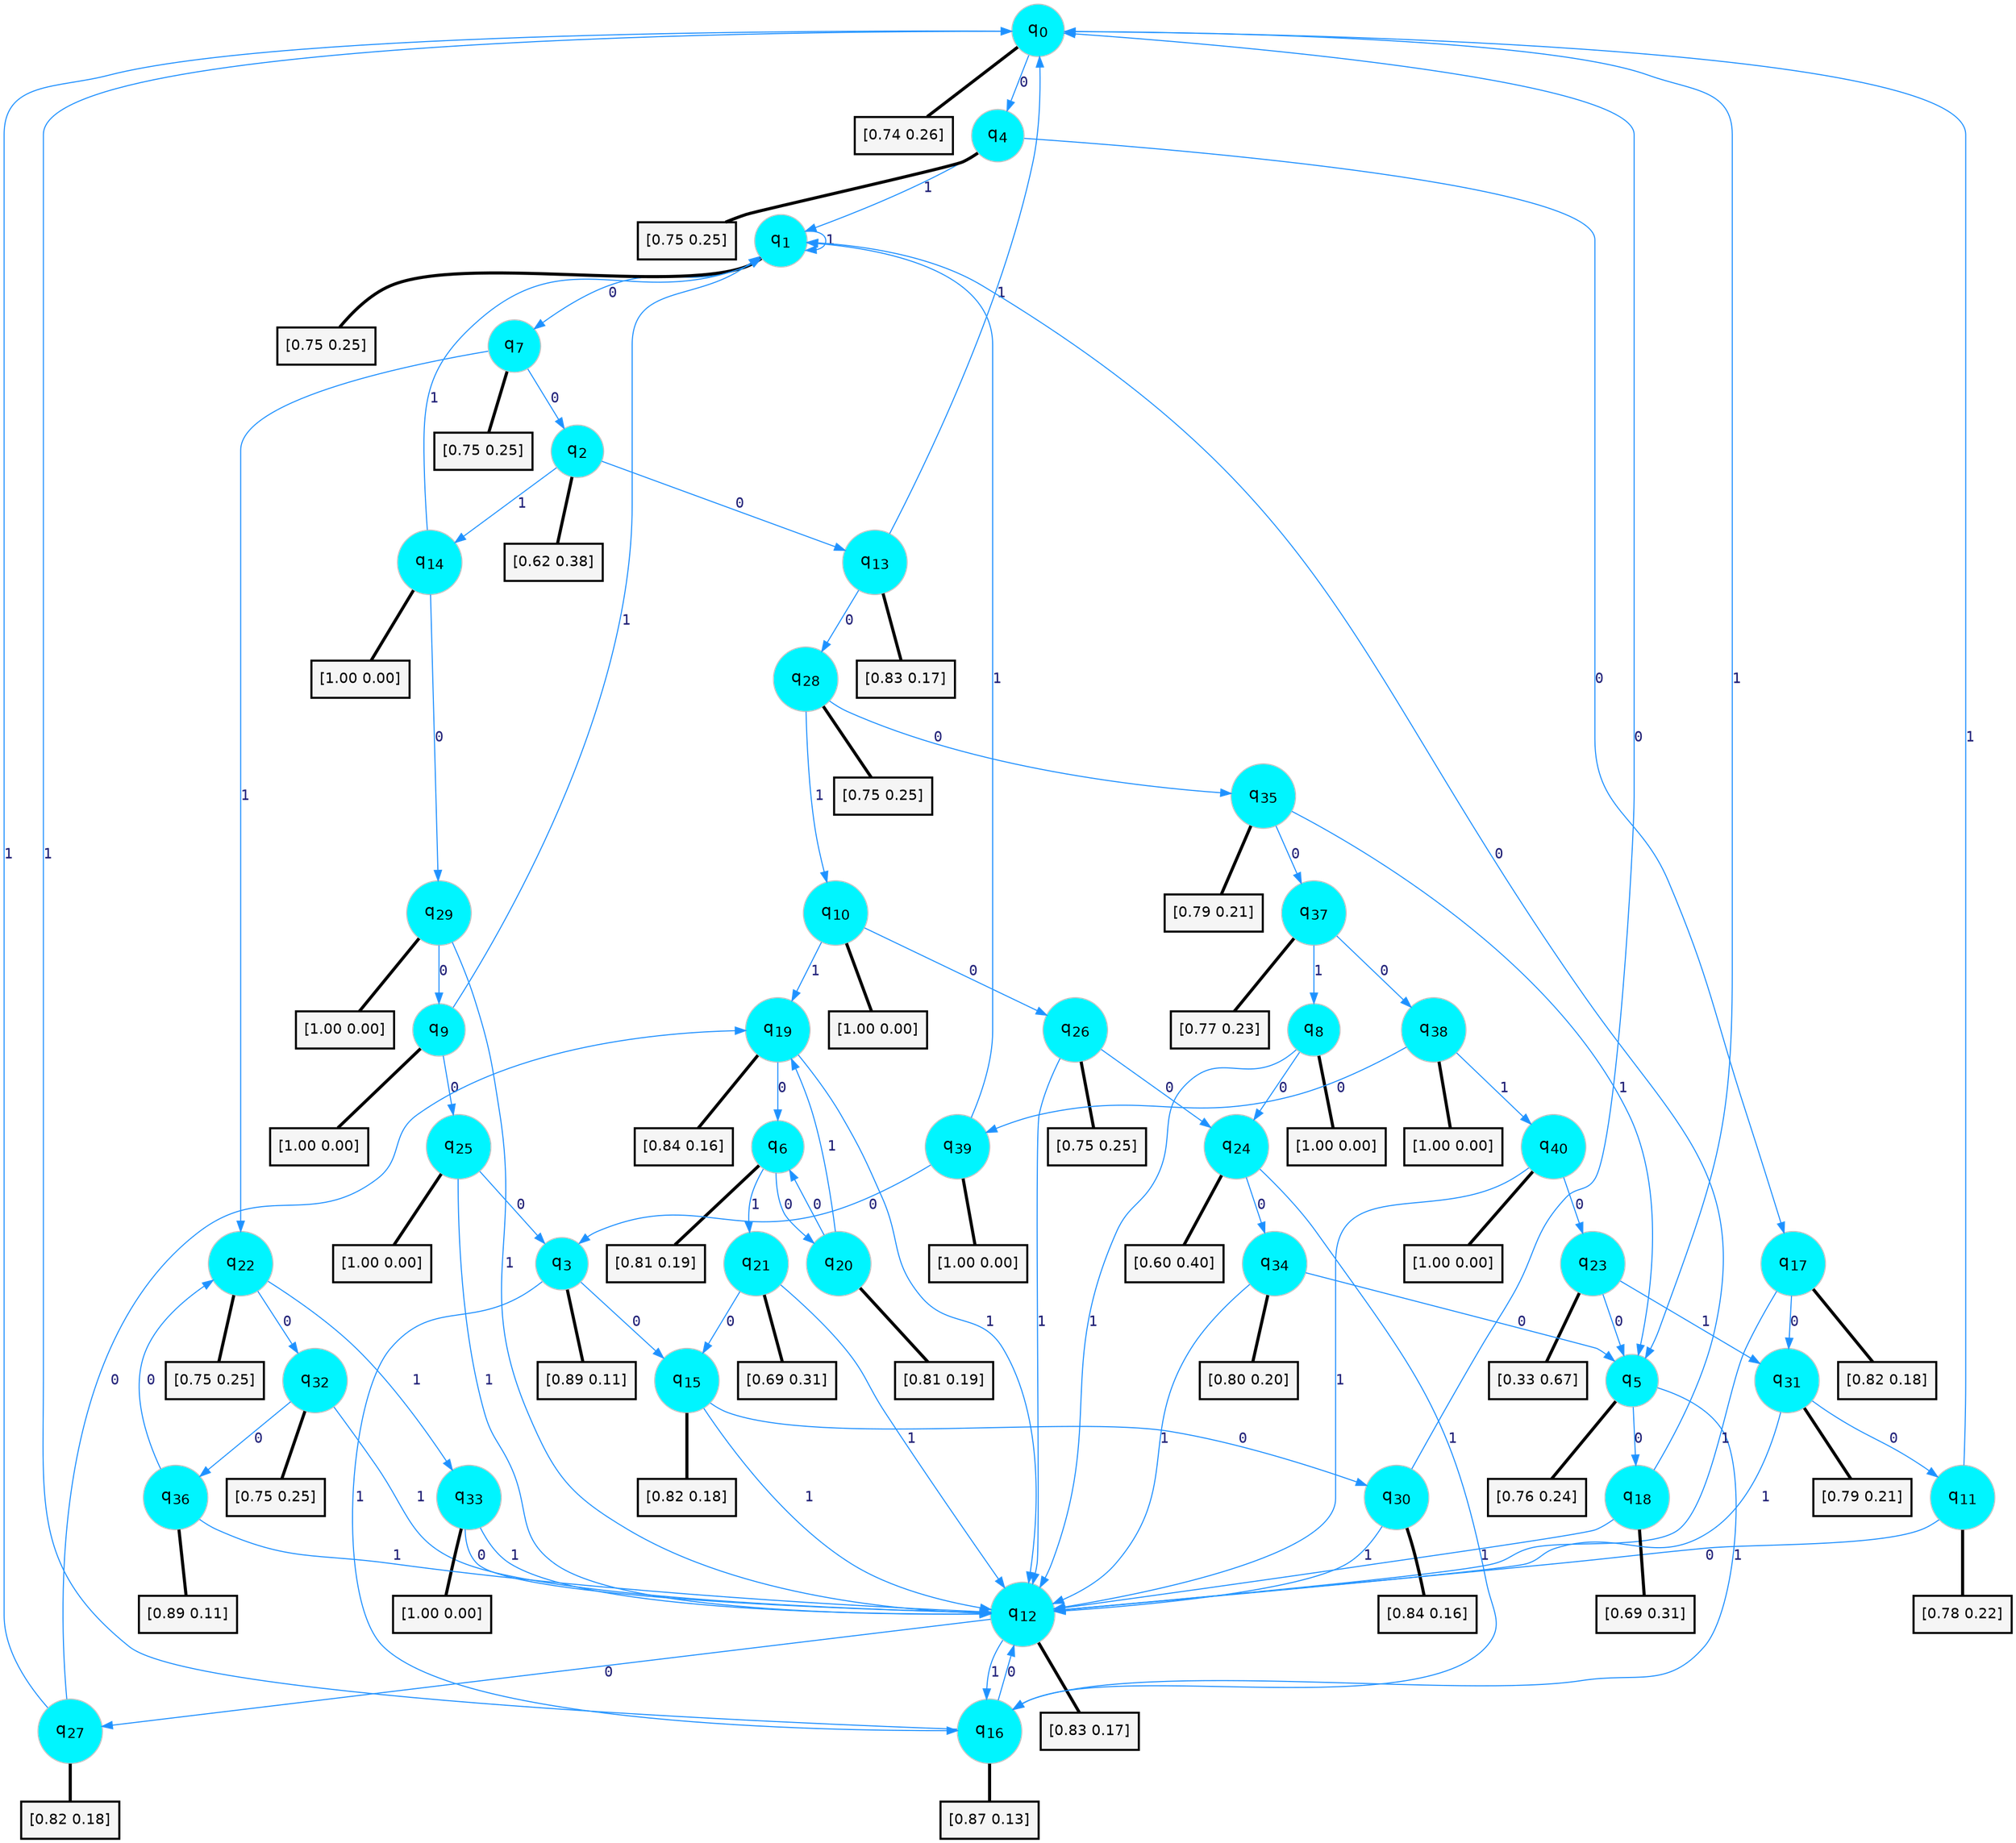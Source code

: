 digraph G {
graph [
bgcolor=transparent, dpi=300, rankdir=TD, size="40,25"];
node [
color=gray, fillcolor=turquoise1, fontcolor=black, fontname=Helvetica, fontsize=16, fontweight=bold, shape=circle, style=filled];
edge [
arrowsize=1, color=dodgerblue1, fontcolor=midnightblue, fontname=courier, fontweight=bold, penwidth=1, style=solid, weight=20];
0[label=<q<SUB>0</SUB>>];
1[label=<q<SUB>1</SUB>>];
2[label=<q<SUB>2</SUB>>];
3[label=<q<SUB>3</SUB>>];
4[label=<q<SUB>4</SUB>>];
5[label=<q<SUB>5</SUB>>];
6[label=<q<SUB>6</SUB>>];
7[label=<q<SUB>7</SUB>>];
8[label=<q<SUB>8</SUB>>];
9[label=<q<SUB>9</SUB>>];
10[label=<q<SUB>10</SUB>>];
11[label=<q<SUB>11</SUB>>];
12[label=<q<SUB>12</SUB>>];
13[label=<q<SUB>13</SUB>>];
14[label=<q<SUB>14</SUB>>];
15[label=<q<SUB>15</SUB>>];
16[label=<q<SUB>16</SUB>>];
17[label=<q<SUB>17</SUB>>];
18[label=<q<SUB>18</SUB>>];
19[label=<q<SUB>19</SUB>>];
20[label=<q<SUB>20</SUB>>];
21[label=<q<SUB>21</SUB>>];
22[label=<q<SUB>22</SUB>>];
23[label=<q<SUB>23</SUB>>];
24[label=<q<SUB>24</SUB>>];
25[label=<q<SUB>25</SUB>>];
26[label=<q<SUB>26</SUB>>];
27[label=<q<SUB>27</SUB>>];
28[label=<q<SUB>28</SUB>>];
29[label=<q<SUB>29</SUB>>];
30[label=<q<SUB>30</SUB>>];
31[label=<q<SUB>31</SUB>>];
32[label=<q<SUB>32</SUB>>];
33[label=<q<SUB>33</SUB>>];
34[label=<q<SUB>34</SUB>>];
35[label=<q<SUB>35</SUB>>];
36[label=<q<SUB>36</SUB>>];
37[label=<q<SUB>37</SUB>>];
38[label=<q<SUB>38</SUB>>];
39[label=<q<SUB>39</SUB>>];
40[label=<q<SUB>40</SUB>>];
41[label="[0.74 0.26]", shape=box,fontcolor=black, fontname=Helvetica, fontsize=14, penwidth=2, fillcolor=whitesmoke,color=black];
42[label="[0.75 0.25]", shape=box,fontcolor=black, fontname=Helvetica, fontsize=14, penwidth=2, fillcolor=whitesmoke,color=black];
43[label="[0.62 0.38]", shape=box,fontcolor=black, fontname=Helvetica, fontsize=14, penwidth=2, fillcolor=whitesmoke,color=black];
44[label="[0.89 0.11]", shape=box,fontcolor=black, fontname=Helvetica, fontsize=14, penwidth=2, fillcolor=whitesmoke,color=black];
45[label="[0.75 0.25]", shape=box,fontcolor=black, fontname=Helvetica, fontsize=14, penwidth=2, fillcolor=whitesmoke,color=black];
46[label="[0.76 0.24]", shape=box,fontcolor=black, fontname=Helvetica, fontsize=14, penwidth=2, fillcolor=whitesmoke,color=black];
47[label="[0.81 0.19]", shape=box,fontcolor=black, fontname=Helvetica, fontsize=14, penwidth=2, fillcolor=whitesmoke,color=black];
48[label="[0.75 0.25]", shape=box,fontcolor=black, fontname=Helvetica, fontsize=14, penwidth=2, fillcolor=whitesmoke,color=black];
49[label="[1.00 0.00]", shape=box,fontcolor=black, fontname=Helvetica, fontsize=14, penwidth=2, fillcolor=whitesmoke,color=black];
50[label="[1.00 0.00]", shape=box,fontcolor=black, fontname=Helvetica, fontsize=14, penwidth=2, fillcolor=whitesmoke,color=black];
51[label="[1.00 0.00]", shape=box,fontcolor=black, fontname=Helvetica, fontsize=14, penwidth=2, fillcolor=whitesmoke,color=black];
52[label="[0.78 0.22]", shape=box,fontcolor=black, fontname=Helvetica, fontsize=14, penwidth=2, fillcolor=whitesmoke,color=black];
53[label="[0.83 0.17]", shape=box,fontcolor=black, fontname=Helvetica, fontsize=14, penwidth=2, fillcolor=whitesmoke,color=black];
54[label="[0.83 0.17]", shape=box,fontcolor=black, fontname=Helvetica, fontsize=14, penwidth=2, fillcolor=whitesmoke,color=black];
55[label="[1.00 0.00]", shape=box,fontcolor=black, fontname=Helvetica, fontsize=14, penwidth=2, fillcolor=whitesmoke,color=black];
56[label="[0.82 0.18]", shape=box,fontcolor=black, fontname=Helvetica, fontsize=14, penwidth=2, fillcolor=whitesmoke,color=black];
57[label="[0.87 0.13]", shape=box,fontcolor=black, fontname=Helvetica, fontsize=14, penwidth=2, fillcolor=whitesmoke,color=black];
58[label="[0.82 0.18]", shape=box,fontcolor=black, fontname=Helvetica, fontsize=14, penwidth=2, fillcolor=whitesmoke,color=black];
59[label="[0.69 0.31]", shape=box,fontcolor=black, fontname=Helvetica, fontsize=14, penwidth=2, fillcolor=whitesmoke,color=black];
60[label="[0.84 0.16]", shape=box,fontcolor=black, fontname=Helvetica, fontsize=14, penwidth=2, fillcolor=whitesmoke,color=black];
61[label="[0.81 0.19]", shape=box,fontcolor=black, fontname=Helvetica, fontsize=14, penwidth=2, fillcolor=whitesmoke,color=black];
62[label="[0.69 0.31]", shape=box,fontcolor=black, fontname=Helvetica, fontsize=14, penwidth=2, fillcolor=whitesmoke,color=black];
63[label="[0.75 0.25]", shape=box,fontcolor=black, fontname=Helvetica, fontsize=14, penwidth=2, fillcolor=whitesmoke,color=black];
64[label="[0.33 0.67]", shape=box,fontcolor=black, fontname=Helvetica, fontsize=14, penwidth=2, fillcolor=whitesmoke,color=black];
65[label="[0.60 0.40]", shape=box,fontcolor=black, fontname=Helvetica, fontsize=14, penwidth=2, fillcolor=whitesmoke,color=black];
66[label="[1.00 0.00]", shape=box,fontcolor=black, fontname=Helvetica, fontsize=14, penwidth=2, fillcolor=whitesmoke,color=black];
67[label="[0.75 0.25]", shape=box,fontcolor=black, fontname=Helvetica, fontsize=14, penwidth=2, fillcolor=whitesmoke,color=black];
68[label="[0.82 0.18]", shape=box,fontcolor=black, fontname=Helvetica, fontsize=14, penwidth=2, fillcolor=whitesmoke,color=black];
69[label="[0.75 0.25]", shape=box,fontcolor=black, fontname=Helvetica, fontsize=14, penwidth=2, fillcolor=whitesmoke,color=black];
70[label="[1.00 0.00]", shape=box,fontcolor=black, fontname=Helvetica, fontsize=14, penwidth=2, fillcolor=whitesmoke,color=black];
71[label="[0.84 0.16]", shape=box,fontcolor=black, fontname=Helvetica, fontsize=14, penwidth=2, fillcolor=whitesmoke,color=black];
72[label="[0.79 0.21]", shape=box,fontcolor=black, fontname=Helvetica, fontsize=14, penwidth=2, fillcolor=whitesmoke,color=black];
73[label="[0.75 0.25]", shape=box,fontcolor=black, fontname=Helvetica, fontsize=14, penwidth=2, fillcolor=whitesmoke,color=black];
74[label="[1.00 0.00]", shape=box,fontcolor=black, fontname=Helvetica, fontsize=14, penwidth=2, fillcolor=whitesmoke,color=black];
75[label="[0.80 0.20]", shape=box,fontcolor=black, fontname=Helvetica, fontsize=14, penwidth=2, fillcolor=whitesmoke,color=black];
76[label="[0.79 0.21]", shape=box,fontcolor=black, fontname=Helvetica, fontsize=14, penwidth=2, fillcolor=whitesmoke,color=black];
77[label="[0.89 0.11]", shape=box,fontcolor=black, fontname=Helvetica, fontsize=14, penwidth=2, fillcolor=whitesmoke,color=black];
78[label="[0.77 0.23]", shape=box,fontcolor=black, fontname=Helvetica, fontsize=14, penwidth=2, fillcolor=whitesmoke,color=black];
79[label="[1.00 0.00]", shape=box,fontcolor=black, fontname=Helvetica, fontsize=14, penwidth=2, fillcolor=whitesmoke,color=black];
80[label="[1.00 0.00]", shape=box,fontcolor=black, fontname=Helvetica, fontsize=14, penwidth=2, fillcolor=whitesmoke,color=black];
81[label="[1.00 0.00]", shape=box,fontcolor=black, fontname=Helvetica, fontsize=14, penwidth=2, fillcolor=whitesmoke,color=black];
0->4 [label=0];
0->5 [label=1];
0->41 [arrowhead=none, penwidth=3,color=black];
1->7 [label=0];
1->1 [label=1];
1->42 [arrowhead=none, penwidth=3,color=black];
2->13 [label=0];
2->14 [label=1];
2->43 [arrowhead=none, penwidth=3,color=black];
3->15 [label=0];
3->16 [label=1];
3->44 [arrowhead=none, penwidth=3,color=black];
4->17 [label=0];
4->1 [label=1];
4->45 [arrowhead=none, penwidth=3,color=black];
5->18 [label=0];
5->16 [label=1];
5->46 [arrowhead=none, penwidth=3,color=black];
6->20 [label=0];
6->21 [label=1];
6->47 [arrowhead=none, penwidth=3,color=black];
7->2 [label=0];
7->22 [label=1];
7->48 [arrowhead=none, penwidth=3,color=black];
8->24 [label=0];
8->12 [label=1];
8->49 [arrowhead=none, penwidth=3,color=black];
9->25 [label=0];
9->1 [label=1];
9->50 [arrowhead=none, penwidth=3,color=black];
10->26 [label=0];
10->19 [label=1];
10->51 [arrowhead=none, penwidth=3,color=black];
11->12 [label=0];
11->0 [label=1];
11->52 [arrowhead=none, penwidth=3,color=black];
12->27 [label=0];
12->16 [label=1];
12->53 [arrowhead=none, penwidth=3,color=black];
13->28 [label=0];
13->0 [label=1];
13->54 [arrowhead=none, penwidth=3,color=black];
14->29 [label=0];
14->1 [label=1];
14->55 [arrowhead=none, penwidth=3,color=black];
15->30 [label=0];
15->12 [label=1];
15->56 [arrowhead=none, penwidth=3,color=black];
16->12 [label=0];
16->0 [label=1];
16->57 [arrowhead=none, penwidth=3,color=black];
17->31 [label=0];
17->12 [label=1];
17->58 [arrowhead=none, penwidth=3,color=black];
18->1 [label=0];
18->12 [label=1];
18->59 [arrowhead=none, penwidth=3,color=black];
19->6 [label=0];
19->12 [label=1];
19->60 [arrowhead=none, penwidth=3,color=black];
20->6 [label=0];
20->19 [label=1];
20->61 [arrowhead=none, penwidth=3,color=black];
21->15 [label=0];
21->12 [label=1];
21->62 [arrowhead=none, penwidth=3,color=black];
22->32 [label=0];
22->33 [label=1];
22->63 [arrowhead=none, penwidth=3,color=black];
23->5 [label=0];
23->31 [label=1];
23->64 [arrowhead=none, penwidth=3,color=black];
24->34 [label=0];
24->16 [label=1];
24->65 [arrowhead=none, penwidth=3,color=black];
25->3 [label=0];
25->12 [label=1];
25->66 [arrowhead=none, penwidth=3,color=black];
26->24 [label=0];
26->12 [label=1];
26->67 [arrowhead=none, penwidth=3,color=black];
27->19 [label=0];
27->0 [label=1];
27->68 [arrowhead=none, penwidth=3,color=black];
28->35 [label=0];
28->10 [label=1];
28->69 [arrowhead=none, penwidth=3,color=black];
29->9 [label=0];
29->12 [label=1];
29->70 [arrowhead=none, penwidth=3,color=black];
30->0 [label=0];
30->12 [label=1];
30->71 [arrowhead=none, penwidth=3,color=black];
31->11 [label=0];
31->12 [label=1];
31->72 [arrowhead=none, penwidth=3,color=black];
32->36 [label=0];
32->12 [label=1];
32->73 [arrowhead=none, penwidth=3,color=black];
33->12 [label=0];
33->12 [label=1];
33->74 [arrowhead=none, penwidth=3,color=black];
34->5 [label=0];
34->12 [label=1];
34->75 [arrowhead=none, penwidth=3,color=black];
35->37 [label=0];
35->5 [label=1];
35->76 [arrowhead=none, penwidth=3,color=black];
36->22 [label=0];
36->12 [label=1];
36->77 [arrowhead=none, penwidth=3,color=black];
37->38 [label=0];
37->8 [label=1];
37->78 [arrowhead=none, penwidth=3,color=black];
38->39 [label=0];
38->40 [label=1];
38->79 [arrowhead=none, penwidth=3,color=black];
39->3 [label=0];
39->1 [label=1];
39->80 [arrowhead=none, penwidth=3,color=black];
40->23 [label=0];
40->12 [label=1];
40->81 [arrowhead=none, penwidth=3,color=black];
}
